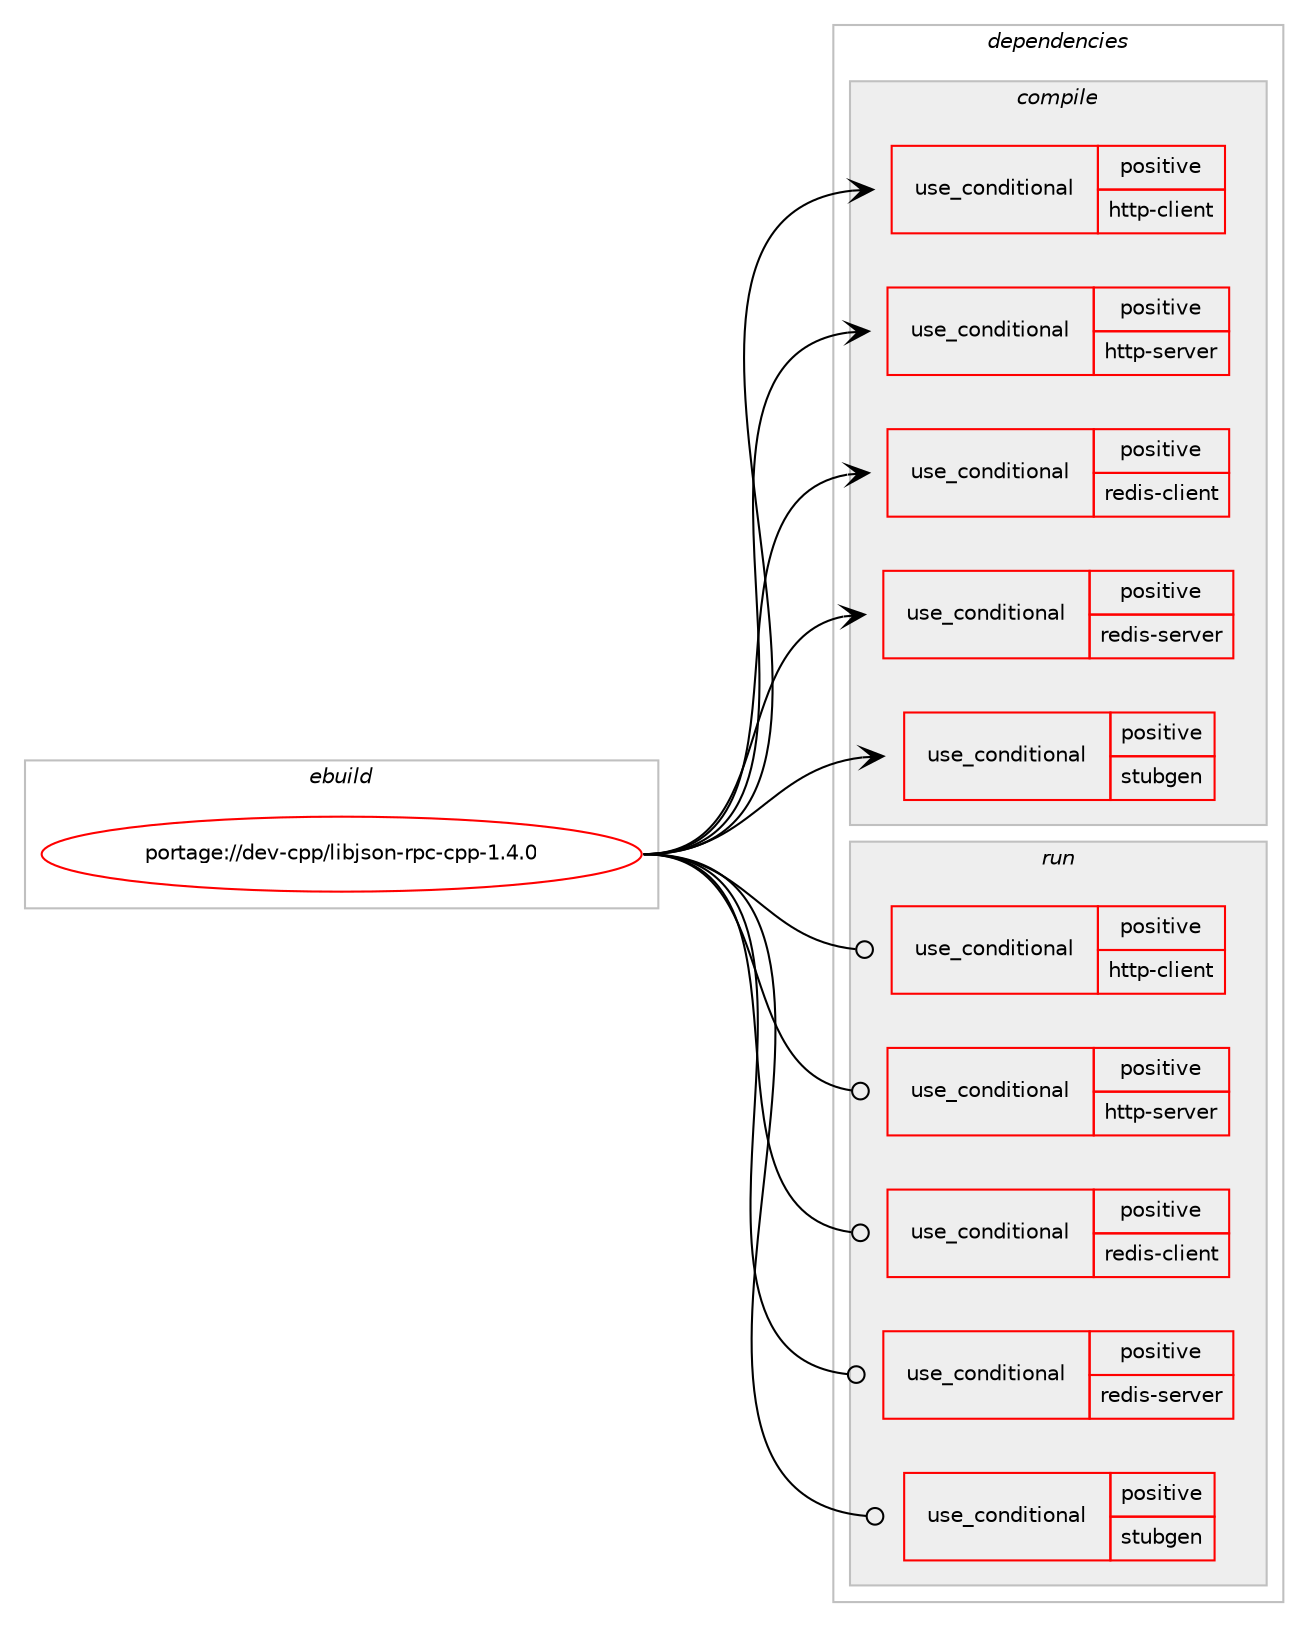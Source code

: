 digraph prolog {

# *************
# Graph options
# *************

newrank=true;
concentrate=true;
compound=true;
graph [rankdir=LR,fontname=Helvetica,fontsize=10,ranksep=1.5];#, ranksep=2.5, nodesep=0.2];
edge  [arrowhead=vee];
node  [fontname=Helvetica,fontsize=10];

# **********
# The ebuild
# **********

subgraph cluster_leftcol {
color=gray;
rank=same;
label=<<i>ebuild</i>>;
id [label="portage://dev-cpp/libjson-rpc-cpp-1.4.0", color=red, width=4, href="../dev-cpp/libjson-rpc-cpp-1.4.0.svg"];
}

# ****************
# The dependencies
# ****************

subgraph cluster_midcol {
color=gray;
label=<<i>dependencies</i>>;
subgraph cluster_compile {
fillcolor="#eeeeee";
style=filled;
label=<<i>compile</i>>;
subgraph cond16490 {
dependency29729 [label=<<TABLE BORDER="0" CELLBORDER="1" CELLSPACING="0" CELLPADDING="4"><TR><TD ROWSPAN="3" CELLPADDING="10">use_conditional</TD></TR><TR><TD>positive</TD></TR><TR><TD>http-client</TD></TR></TABLE>>, shape=none, color=red];
# *** BEGIN UNKNOWN DEPENDENCY TYPE (TODO) ***
# dependency29729 -> package_dependency(portage://dev-cpp/libjson-rpc-cpp-1.4.0,install,no,net-misc,curl,none,[,,],any_same_slot,[])
# *** END UNKNOWN DEPENDENCY TYPE (TODO) ***

}
id:e -> dependency29729:w [weight=20,style="solid",arrowhead="vee"];
subgraph cond16491 {
dependency29730 [label=<<TABLE BORDER="0" CELLBORDER="1" CELLSPACING="0" CELLPADDING="4"><TR><TD ROWSPAN="3" CELLPADDING="10">use_conditional</TD></TR><TR><TD>positive</TD></TR><TR><TD>http-server</TD></TR></TABLE>>, shape=none, color=red];
# *** BEGIN UNKNOWN DEPENDENCY TYPE (TODO) ***
# dependency29730 -> package_dependency(portage://dev-cpp/libjson-rpc-cpp-1.4.0,install,no,net-libs,libmicrohttpd,none,[,,],any_same_slot,[])
# *** END UNKNOWN DEPENDENCY TYPE (TODO) ***

}
id:e -> dependency29730:w [weight=20,style="solid",arrowhead="vee"];
subgraph cond16492 {
dependency29731 [label=<<TABLE BORDER="0" CELLBORDER="1" CELLSPACING="0" CELLPADDING="4"><TR><TD ROWSPAN="3" CELLPADDING="10">use_conditional</TD></TR><TR><TD>positive</TD></TR><TR><TD>redis-client</TD></TR></TABLE>>, shape=none, color=red];
# *** BEGIN UNKNOWN DEPENDENCY TYPE (TODO) ***
# dependency29731 -> package_dependency(portage://dev-cpp/libjson-rpc-cpp-1.4.0,install,no,dev-libs,hiredis,none,[,,],any_same_slot,[])
# *** END UNKNOWN DEPENDENCY TYPE (TODO) ***

}
id:e -> dependency29731:w [weight=20,style="solid",arrowhead="vee"];
subgraph cond16493 {
dependency29732 [label=<<TABLE BORDER="0" CELLBORDER="1" CELLSPACING="0" CELLPADDING="4"><TR><TD ROWSPAN="3" CELLPADDING="10">use_conditional</TD></TR><TR><TD>positive</TD></TR><TR><TD>redis-server</TD></TR></TABLE>>, shape=none, color=red];
# *** BEGIN UNKNOWN DEPENDENCY TYPE (TODO) ***
# dependency29732 -> package_dependency(portage://dev-cpp/libjson-rpc-cpp-1.4.0,install,no,dev-libs,hiredis,none,[,,],any_same_slot,[])
# *** END UNKNOWN DEPENDENCY TYPE (TODO) ***

}
id:e -> dependency29732:w [weight=20,style="solid",arrowhead="vee"];
subgraph cond16494 {
dependency29733 [label=<<TABLE BORDER="0" CELLBORDER="1" CELLSPACING="0" CELLPADDING="4"><TR><TD ROWSPAN="3" CELLPADDING="10">use_conditional</TD></TR><TR><TD>positive</TD></TR><TR><TD>stubgen</TD></TR></TABLE>>, shape=none, color=red];
# *** BEGIN UNKNOWN DEPENDENCY TYPE (TODO) ***
# dependency29733 -> package_dependency(portage://dev-cpp/libjson-rpc-cpp-1.4.0,install,no,dev-libs,argtable,none,[,,],any_same_slot,[])
# *** END UNKNOWN DEPENDENCY TYPE (TODO) ***

}
id:e -> dependency29733:w [weight=20,style="solid",arrowhead="vee"];
# *** BEGIN UNKNOWN DEPENDENCY TYPE (TODO) ***
# id -> package_dependency(portage://dev-cpp/libjson-rpc-cpp-1.4.0,install,no,dev-libs,jsoncpp,none,[,,],any_same_slot,[])
# *** END UNKNOWN DEPENDENCY TYPE (TODO) ***

}
subgraph cluster_compileandrun {
fillcolor="#eeeeee";
style=filled;
label=<<i>compile and run</i>>;
}
subgraph cluster_run {
fillcolor="#eeeeee";
style=filled;
label=<<i>run</i>>;
subgraph cond16495 {
dependency29734 [label=<<TABLE BORDER="0" CELLBORDER="1" CELLSPACING="0" CELLPADDING="4"><TR><TD ROWSPAN="3" CELLPADDING="10">use_conditional</TD></TR><TR><TD>positive</TD></TR><TR><TD>http-client</TD></TR></TABLE>>, shape=none, color=red];
# *** BEGIN UNKNOWN DEPENDENCY TYPE (TODO) ***
# dependency29734 -> package_dependency(portage://dev-cpp/libjson-rpc-cpp-1.4.0,run,no,net-misc,curl,none,[,,],any_same_slot,[])
# *** END UNKNOWN DEPENDENCY TYPE (TODO) ***

}
id:e -> dependency29734:w [weight=20,style="solid",arrowhead="odot"];
subgraph cond16496 {
dependency29735 [label=<<TABLE BORDER="0" CELLBORDER="1" CELLSPACING="0" CELLPADDING="4"><TR><TD ROWSPAN="3" CELLPADDING="10">use_conditional</TD></TR><TR><TD>positive</TD></TR><TR><TD>http-server</TD></TR></TABLE>>, shape=none, color=red];
# *** BEGIN UNKNOWN DEPENDENCY TYPE (TODO) ***
# dependency29735 -> package_dependency(portage://dev-cpp/libjson-rpc-cpp-1.4.0,run,no,net-libs,libmicrohttpd,none,[,,],any_same_slot,[])
# *** END UNKNOWN DEPENDENCY TYPE (TODO) ***

}
id:e -> dependency29735:w [weight=20,style="solid",arrowhead="odot"];
subgraph cond16497 {
dependency29736 [label=<<TABLE BORDER="0" CELLBORDER="1" CELLSPACING="0" CELLPADDING="4"><TR><TD ROWSPAN="3" CELLPADDING="10">use_conditional</TD></TR><TR><TD>positive</TD></TR><TR><TD>redis-client</TD></TR></TABLE>>, shape=none, color=red];
# *** BEGIN UNKNOWN DEPENDENCY TYPE (TODO) ***
# dependency29736 -> package_dependency(portage://dev-cpp/libjson-rpc-cpp-1.4.0,run,no,dev-libs,hiredis,none,[,,],any_same_slot,[])
# *** END UNKNOWN DEPENDENCY TYPE (TODO) ***

}
id:e -> dependency29736:w [weight=20,style="solid",arrowhead="odot"];
subgraph cond16498 {
dependency29737 [label=<<TABLE BORDER="0" CELLBORDER="1" CELLSPACING="0" CELLPADDING="4"><TR><TD ROWSPAN="3" CELLPADDING="10">use_conditional</TD></TR><TR><TD>positive</TD></TR><TR><TD>redis-server</TD></TR></TABLE>>, shape=none, color=red];
# *** BEGIN UNKNOWN DEPENDENCY TYPE (TODO) ***
# dependency29737 -> package_dependency(portage://dev-cpp/libjson-rpc-cpp-1.4.0,run,no,dev-libs,hiredis,none,[,,],any_same_slot,[])
# *** END UNKNOWN DEPENDENCY TYPE (TODO) ***

}
id:e -> dependency29737:w [weight=20,style="solid",arrowhead="odot"];
subgraph cond16499 {
dependency29738 [label=<<TABLE BORDER="0" CELLBORDER="1" CELLSPACING="0" CELLPADDING="4"><TR><TD ROWSPAN="3" CELLPADDING="10">use_conditional</TD></TR><TR><TD>positive</TD></TR><TR><TD>stubgen</TD></TR></TABLE>>, shape=none, color=red];
# *** BEGIN UNKNOWN DEPENDENCY TYPE (TODO) ***
# dependency29738 -> package_dependency(portage://dev-cpp/libjson-rpc-cpp-1.4.0,run,no,dev-libs,argtable,none,[,,],any_same_slot,[])
# *** END UNKNOWN DEPENDENCY TYPE (TODO) ***

}
id:e -> dependency29738:w [weight=20,style="solid",arrowhead="odot"];
# *** BEGIN UNKNOWN DEPENDENCY TYPE (TODO) ***
# id -> package_dependency(portage://dev-cpp/libjson-rpc-cpp-1.4.0,run,no,dev-libs,jsoncpp,none,[,,],any_same_slot,[])
# *** END UNKNOWN DEPENDENCY TYPE (TODO) ***

}
}

# **************
# The candidates
# **************

subgraph cluster_choices {
rank=same;
color=gray;
label=<<i>candidates</i>>;

}

}
